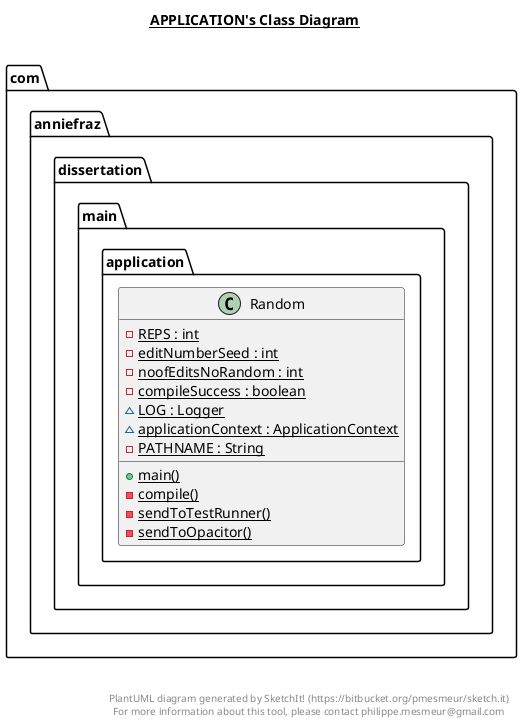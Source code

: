 @startuml

title __APPLICATION's Class Diagram__\n

  package com.anniefraz.dissertation.main.application {
    class Random {
        {static} - REPS : int
        {static} - editNumberSeed : int
        {static} - noofEditsNoRandom : int
        {static} - compileSuccess : boolean
        {static} ~ LOG : Logger
        {static} ~ applicationContext : ApplicationContext
        {static} - PATHNAME : String
        {static} + main()
        {static} - compile()
        {static} - sendToTestRunner()
        {static} - sendToOpacitor()
    }
  }
  



right footer


PlantUML diagram generated by SketchIt! (https://bitbucket.org/pmesmeur/sketch.it)
For more information about this tool, please contact philippe.mesmeur@gmail.com
endfooter

@enduml

